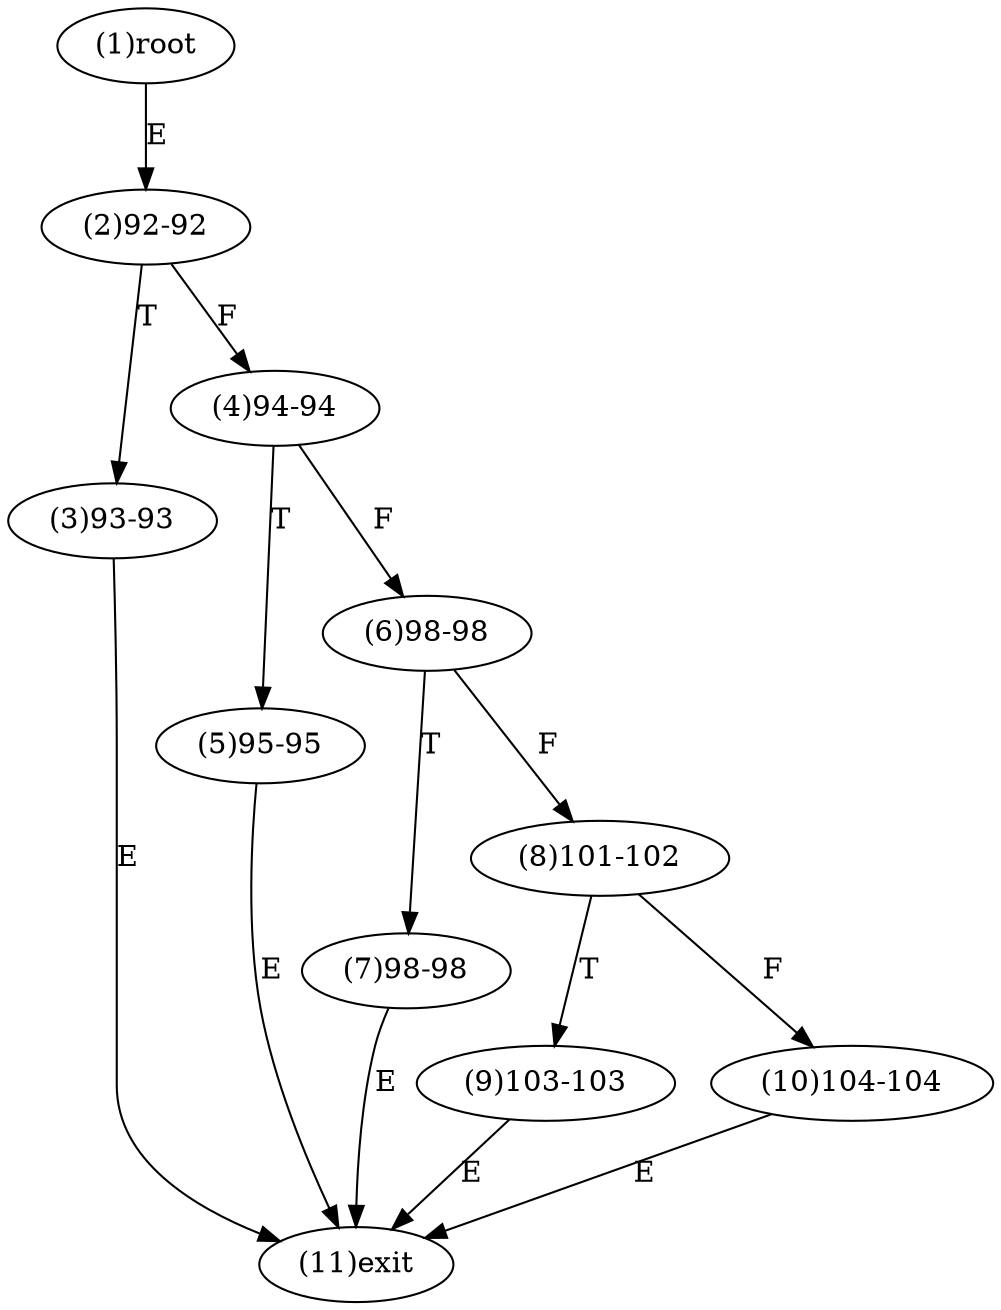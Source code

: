 digraph "" { 
1[ label="(1)root"];
2[ label="(2)92-92"];
3[ label="(3)93-93"];
4[ label="(4)94-94"];
5[ label="(5)95-95"];
6[ label="(6)98-98"];
7[ label="(7)98-98"];
8[ label="(8)101-102"];
9[ label="(9)103-103"];
10[ label="(10)104-104"];
11[ label="(11)exit"];
1->2[ label="E"];
2->4[ label="F"];
2->3[ label="T"];
3->11[ label="E"];
4->6[ label="F"];
4->5[ label="T"];
5->11[ label="E"];
6->8[ label="F"];
6->7[ label="T"];
7->11[ label="E"];
8->10[ label="F"];
8->9[ label="T"];
9->11[ label="E"];
10->11[ label="E"];
}